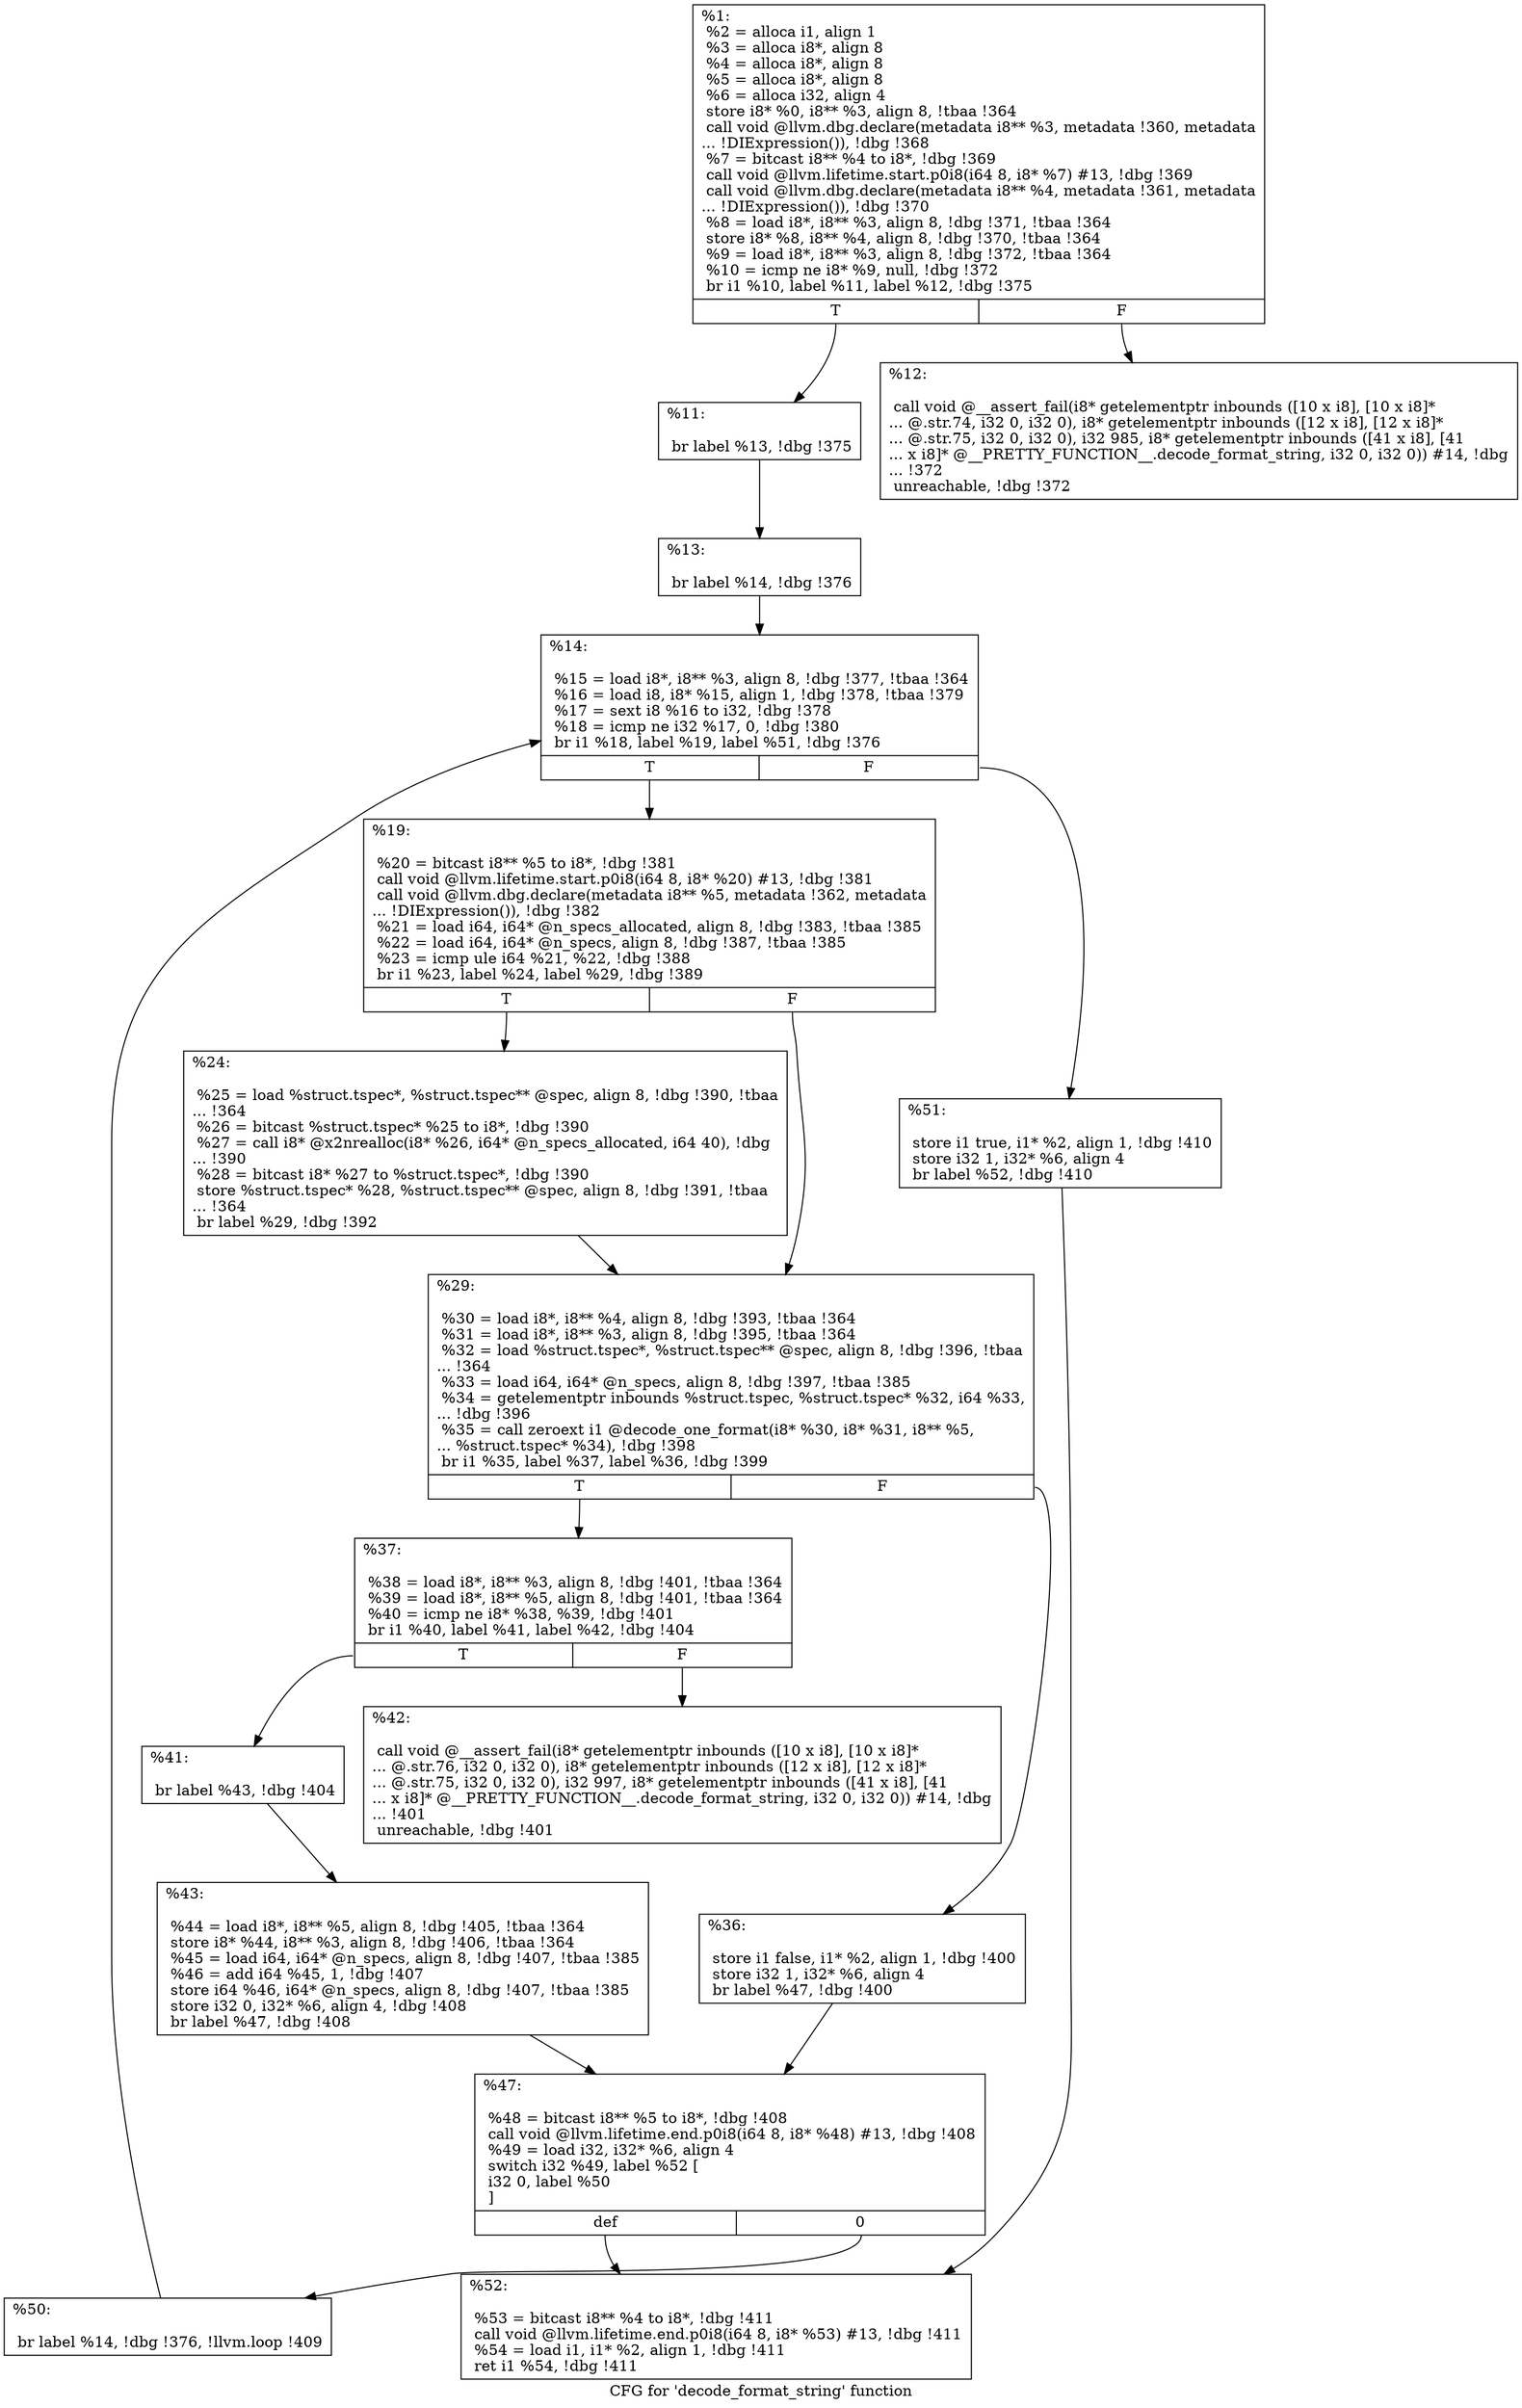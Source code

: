 digraph "CFG for 'decode_format_string' function" {
	label="CFG for 'decode_format_string' function";

	Node0x1b921d0 [shape=record,label="{%1:\l  %2 = alloca i1, align 1\l  %3 = alloca i8*, align 8\l  %4 = alloca i8*, align 8\l  %5 = alloca i8*, align 8\l  %6 = alloca i32, align 4\l  store i8* %0, i8** %3, align 8, !tbaa !364\l  call void @llvm.dbg.declare(metadata i8** %3, metadata !360, metadata\l... !DIExpression()), !dbg !368\l  %7 = bitcast i8** %4 to i8*, !dbg !369\l  call void @llvm.lifetime.start.p0i8(i64 8, i8* %7) #13, !dbg !369\l  call void @llvm.dbg.declare(metadata i8** %4, metadata !361, metadata\l... !DIExpression()), !dbg !370\l  %8 = load i8*, i8** %3, align 8, !dbg !371, !tbaa !364\l  store i8* %8, i8** %4, align 8, !dbg !370, !tbaa !364\l  %9 = load i8*, i8** %3, align 8, !dbg !372, !tbaa !364\l  %10 = icmp ne i8* %9, null, !dbg !372\l  br i1 %10, label %11, label %12, !dbg !375\l|{<s0>T|<s1>F}}"];
	Node0x1b921d0:s0 -> Node0x1b92780;
	Node0x1b921d0:s1 -> Node0x1b927d0;
	Node0x1b92780 [shape=record,label="{%11:\l\l  br label %13, !dbg !375\l}"];
	Node0x1b92780 -> Node0x1b92820;
	Node0x1b927d0 [shape=record,label="{%12:\l\l  call void @__assert_fail(i8* getelementptr inbounds ([10 x i8], [10 x i8]*\l... @.str.74, i32 0, i32 0), i8* getelementptr inbounds ([12 x i8], [12 x i8]*\l... @.str.75, i32 0, i32 0), i32 985, i8* getelementptr inbounds ([41 x i8], [41\l... x i8]* @__PRETTY_FUNCTION__.decode_format_string, i32 0, i32 0)) #14, !dbg\l... !372\l  unreachable, !dbg !372\l}"];
	Node0x1b92820 [shape=record,label="{%13:\l\l  br label %14, !dbg !376\l}"];
	Node0x1b92820 -> Node0x1b92870;
	Node0x1b92870 [shape=record,label="{%14:\l\l  %15 = load i8*, i8** %3, align 8, !dbg !377, !tbaa !364\l  %16 = load i8, i8* %15, align 1, !dbg !378, !tbaa !379\l  %17 = sext i8 %16 to i32, !dbg !378\l  %18 = icmp ne i32 %17, 0, !dbg !380\l  br i1 %18, label %19, label %51, !dbg !376\l|{<s0>T|<s1>F}}"];
	Node0x1b92870:s0 -> Node0x1b928c0;
	Node0x1b92870:s1 -> Node0x1b92be0;
	Node0x1b928c0 [shape=record,label="{%19:\l\l  %20 = bitcast i8** %5 to i8*, !dbg !381\l  call void @llvm.lifetime.start.p0i8(i64 8, i8* %20) #13, !dbg !381\l  call void @llvm.dbg.declare(metadata i8** %5, metadata !362, metadata\l... !DIExpression()), !dbg !382\l  %21 = load i64, i64* @n_specs_allocated, align 8, !dbg !383, !tbaa !385\l  %22 = load i64, i64* @n_specs, align 8, !dbg !387, !tbaa !385\l  %23 = icmp ule i64 %21, %22, !dbg !388\l  br i1 %23, label %24, label %29, !dbg !389\l|{<s0>T|<s1>F}}"];
	Node0x1b928c0:s0 -> Node0x1b92910;
	Node0x1b928c0:s1 -> Node0x1b92960;
	Node0x1b92910 [shape=record,label="{%24:\l\l  %25 = load %struct.tspec*, %struct.tspec** @spec, align 8, !dbg !390, !tbaa\l... !364\l  %26 = bitcast %struct.tspec* %25 to i8*, !dbg !390\l  %27 = call i8* @x2nrealloc(i8* %26, i64* @n_specs_allocated, i64 40), !dbg\l... !390\l  %28 = bitcast i8* %27 to %struct.tspec*, !dbg !390\l  store %struct.tspec* %28, %struct.tspec** @spec, align 8, !dbg !391, !tbaa\l... !364\l  br label %29, !dbg !392\l}"];
	Node0x1b92910 -> Node0x1b92960;
	Node0x1b92960 [shape=record,label="{%29:\l\l  %30 = load i8*, i8** %4, align 8, !dbg !393, !tbaa !364\l  %31 = load i8*, i8** %3, align 8, !dbg !395, !tbaa !364\l  %32 = load %struct.tspec*, %struct.tspec** @spec, align 8, !dbg !396, !tbaa\l... !364\l  %33 = load i64, i64* @n_specs, align 8, !dbg !397, !tbaa !385\l  %34 = getelementptr inbounds %struct.tspec, %struct.tspec* %32, i64 %33,\l... !dbg !396\l  %35 = call zeroext i1 @decode_one_format(i8* %30, i8* %31, i8** %5,\l... %struct.tspec* %34), !dbg !398\l  br i1 %35, label %37, label %36, !dbg !399\l|{<s0>T|<s1>F}}"];
	Node0x1b92960:s0 -> Node0x1b92a00;
	Node0x1b92960:s1 -> Node0x1b929b0;
	Node0x1b929b0 [shape=record,label="{%36:\l\l  store i1 false, i1* %2, align 1, !dbg !400\l  store i32 1, i32* %6, align 4\l  br label %47, !dbg !400\l}"];
	Node0x1b929b0 -> Node0x1b92b40;
	Node0x1b92a00 [shape=record,label="{%37:\l\l  %38 = load i8*, i8** %3, align 8, !dbg !401, !tbaa !364\l  %39 = load i8*, i8** %5, align 8, !dbg !401, !tbaa !364\l  %40 = icmp ne i8* %38, %39, !dbg !401\l  br i1 %40, label %41, label %42, !dbg !404\l|{<s0>T|<s1>F}}"];
	Node0x1b92a00:s0 -> Node0x1b92a50;
	Node0x1b92a00:s1 -> Node0x1b92aa0;
	Node0x1b92a50 [shape=record,label="{%41:\l\l  br label %43, !dbg !404\l}"];
	Node0x1b92a50 -> Node0x1b92af0;
	Node0x1b92aa0 [shape=record,label="{%42:\l\l  call void @__assert_fail(i8* getelementptr inbounds ([10 x i8], [10 x i8]*\l... @.str.76, i32 0, i32 0), i8* getelementptr inbounds ([12 x i8], [12 x i8]*\l... @.str.75, i32 0, i32 0), i32 997, i8* getelementptr inbounds ([41 x i8], [41\l... x i8]* @__PRETTY_FUNCTION__.decode_format_string, i32 0, i32 0)) #14, !dbg\l... !401\l  unreachable, !dbg !401\l}"];
	Node0x1b92af0 [shape=record,label="{%43:\l\l  %44 = load i8*, i8** %5, align 8, !dbg !405, !tbaa !364\l  store i8* %44, i8** %3, align 8, !dbg !406, !tbaa !364\l  %45 = load i64, i64* @n_specs, align 8, !dbg !407, !tbaa !385\l  %46 = add i64 %45, 1, !dbg !407\l  store i64 %46, i64* @n_specs, align 8, !dbg !407, !tbaa !385\l  store i32 0, i32* %6, align 4, !dbg !408\l  br label %47, !dbg !408\l}"];
	Node0x1b92af0 -> Node0x1b92b40;
	Node0x1b92b40 [shape=record,label="{%47:\l\l  %48 = bitcast i8** %5 to i8*, !dbg !408\l  call void @llvm.lifetime.end.p0i8(i64 8, i8* %48) #13, !dbg !408\l  %49 = load i32, i32* %6, align 4\l  switch i32 %49, label %52 [\l    i32 0, label %50\l  ]\l|{<s0>def|<s1>0}}"];
	Node0x1b92b40:s0 -> Node0x1b92c30;
	Node0x1b92b40:s1 -> Node0x1b92b90;
	Node0x1b92b90 [shape=record,label="{%50:\l\l  br label %14, !dbg !376, !llvm.loop !409\l}"];
	Node0x1b92b90 -> Node0x1b92870;
	Node0x1b92be0 [shape=record,label="{%51:\l\l  store i1 true, i1* %2, align 1, !dbg !410\l  store i32 1, i32* %6, align 4\l  br label %52, !dbg !410\l}"];
	Node0x1b92be0 -> Node0x1b92c30;
	Node0x1b92c30 [shape=record,label="{%52:\l\l  %53 = bitcast i8** %4 to i8*, !dbg !411\l  call void @llvm.lifetime.end.p0i8(i64 8, i8* %53) #13, !dbg !411\l  %54 = load i1, i1* %2, align 1, !dbg !411\l  ret i1 %54, !dbg !411\l}"];
}
